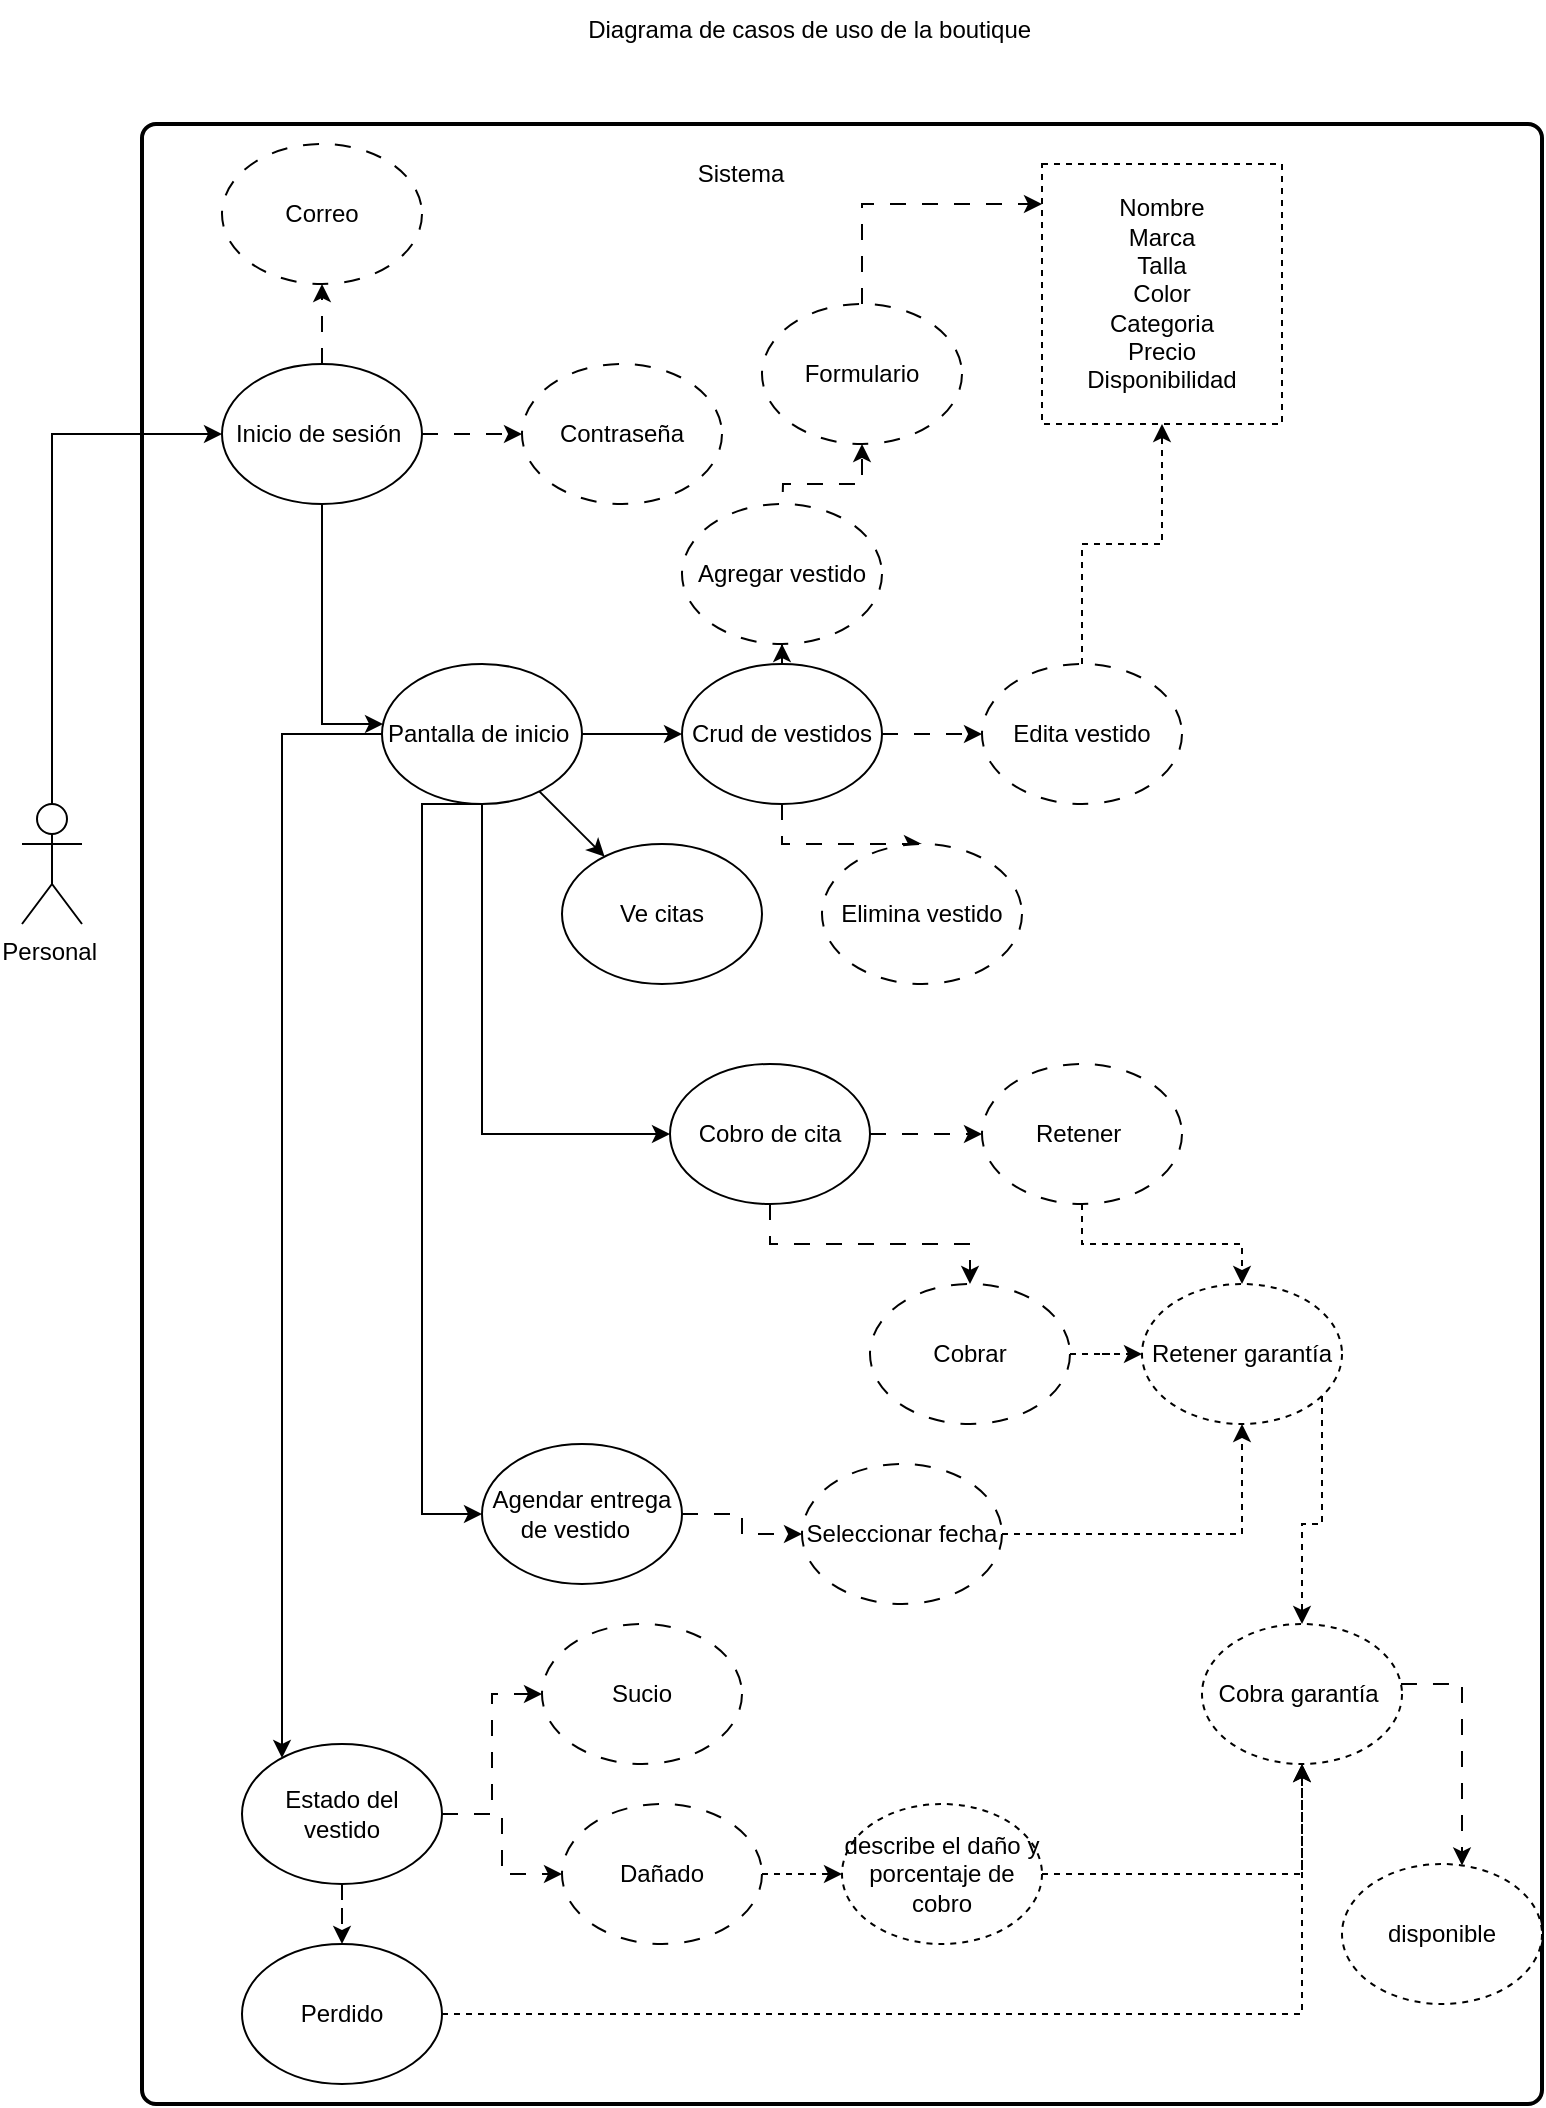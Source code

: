 <mxfile version="26.0.11">
  <diagram name="Página-1" id="OJxpJ-t3SnfRZFYEJdgB">
    <mxGraphModel dx="1552" dy="866" grid="1" gridSize="10" guides="1" tooltips="1" connect="1" arrows="1" fold="1" page="1" pageScale="1" pageWidth="827" pageHeight="1169" math="0" shadow="0">
      <root>
        <mxCell id="0" />
        <mxCell id="1" parent="0" />
        <mxCell id="ZvmLrsxPXgh_zqC1D_pc-1" value="" style="rounded=1;whiteSpace=wrap;html=1;absoluteArcSize=1;arcSize=14;strokeWidth=2;" vertex="1" parent="1">
          <mxGeometry x="80" y="130" width="700" height="990" as="geometry" />
        </mxCell>
        <mxCell id="ZvmLrsxPXgh_zqC1D_pc-3" value="Diagrama de casos de uso de la boutique&amp;nbsp;" style="text;html=1;align=center;verticalAlign=middle;resizable=0;points=[];autosize=1;strokeColor=none;fillColor=none;" vertex="1" parent="1">
          <mxGeometry x="290" y="68" width="250" height="30" as="geometry" />
        </mxCell>
        <mxCell id="ZvmLrsxPXgh_zqC1D_pc-9" style="edgeStyle=orthogonalEdgeStyle;rounded=0;orthogonalLoop=1;jettySize=auto;html=1;entryX=0;entryY=0.5;entryDx=0;entryDy=0;" edge="1" parent="1" source="ZvmLrsxPXgh_zqC1D_pc-4" target="ZvmLrsxPXgh_zqC1D_pc-8">
          <mxGeometry relative="1" as="geometry">
            <Array as="points">
              <mxPoint x="35" y="285" />
            </Array>
          </mxGeometry>
        </mxCell>
        <mxCell id="ZvmLrsxPXgh_zqC1D_pc-4" value="Personal&amp;nbsp;" style="shape=umlActor;verticalLabelPosition=bottom;verticalAlign=top;html=1;" vertex="1" parent="1">
          <mxGeometry x="20" y="470" width="30" height="60" as="geometry" />
        </mxCell>
        <mxCell id="ZvmLrsxPXgh_zqC1D_pc-7" value="Sistema" style="text;html=1;align=center;verticalAlign=middle;resizable=0;points=[];autosize=1;strokeColor=none;fillColor=none;" vertex="1" parent="1">
          <mxGeometry x="344" y="140" width="70" height="30" as="geometry" />
        </mxCell>
        <mxCell id="ZvmLrsxPXgh_zqC1D_pc-11" value="" style="edgeStyle=orthogonalEdgeStyle;rounded=0;orthogonalLoop=1;jettySize=auto;html=1;dashed=1;dashPattern=8 8;" edge="1" parent="1" source="ZvmLrsxPXgh_zqC1D_pc-8" target="ZvmLrsxPXgh_zqC1D_pc-10">
          <mxGeometry relative="1" as="geometry" />
        </mxCell>
        <mxCell id="ZvmLrsxPXgh_zqC1D_pc-13" value="" style="edgeStyle=orthogonalEdgeStyle;rounded=0;orthogonalLoop=1;jettySize=auto;html=1;dashed=1;dashPattern=8 8;" edge="1" parent="1" source="ZvmLrsxPXgh_zqC1D_pc-8" target="ZvmLrsxPXgh_zqC1D_pc-12">
          <mxGeometry relative="1" as="geometry" />
        </mxCell>
        <mxCell id="ZvmLrsxPXgh_zqC1D_pc-15" value="" style="edgeStyle=orthogonalEdgeStyle;rounded=0;orthogonalLoop=1;jettySize=auto;html=1;" edge="1" parent="1" source="ZvmLrsxPXgh_zqC1D_pc-8" target="ZvmLrsxPXgh_zqC1D_pc-14">
          <mxGeometry relative="1" as="geometry">
            <Array as="points">
              <mxPoint x="170" y="430" />
            </Array>
          </mxGeometry>
        </mxCell>
        <mxCell id="ZvmLrsxPXgh_zqC1D_pc-8" value="Inicio de sesión&amp;nbsp;" style="ellipse;whiteSpace=wrap;html=1;" vertex="1" parent="1">
          <mxGeometry x="120" y="250" width="100" height="70" as="geometry" />
        </mxCell>
        <mxCell id="ZvmLrsxPXgh_zqC1D_pc-10" value="Correo" style="ellipse;whiteSpace=wrap;html=1;dashed=1;dashPattern=8 8;" vertex="1" parent="1">
          <mxGeometry x="120" y="140" width="100" height="70" as="geometry" />
        </mxCell>
        <mxCell id="ZvmLrsxPXgh_zqC1D_pc-12" value="Contraseña" style="ellipse;whiteSpace=wrap;html=1;dashed=1;dashPattern=8 8;" vertex="1" parent="1">
          <mxGeometry x="270" y="250" width="100" height="70" as="geometry" />
        </mxCell>
        <mxCell id="ZvmLrsxPXgh_zqC1D_pc-17" value="" style="edgeStyle=orthogonalEdgeStyle;rounded=0;orthogonalLoop=1;jettySize=auto;html=1;" edge="1" parent="1" source="ZvmLrsxPXgh_zqC1D_pc-14" target="ZvmLrsxPXgh_zqC1D_pc-16">
          <mxGeometry relative="1" as="geometry" />
        </mxCell>
        <mxCell id="ZvmLrsxPXgh_zqC1D_pc-36" value="" style="edgeStyle=orthogonalEdgeStyle;rounded=0;orthogonalLoop=1;jettySize=auto;html=1;" edge="1" parent="1" source="ZvmLrsxPXgh_zqC1D_pc-14" target="ZvmLrsxPXgh_zqC1D_pc-35">
          <mxGeometry relative="1" as="geometry">
            <Array as="points">
              <mxPoint x="300" y="460" />
              <mxPoint x="300" y="460" />
            </Array>
          </mxGeometry>
        </mxCell>
        <mxCell id="ZvmLrsxPXgh_zqC1D_pc-40" value="" style="edgeStyle=orthogonalEdgeStyle;rounded=0;orthogonalLoop=1;jettySize=auto;html=1;" edge="1" parent="1" source="ZvmLrsxPXgh_zqC1D_pc-14" target="ZvmLrsxPXgh_zqC1D_pc-39">
          <mxGeometry relative="1" as="geometry">
            <Array as="points">
              <mxPoint x="250" y="635" />
            </Array>
          </mxGeometry>
        </mxCell>
        <mxCell id="ZvmLrsxPXgh_zqC1D_pc-48" value="" style="edgeStyle=orthogonalEdgeStyle;rounded=0;orthogonalLoop=1;jettySize=auto;html=1;exitX=0.5;exitY=1;exitDx=0;exitDy=0;" edge="1" parent="1" source="ZvmLrsxPXgh_zqC1D_pc-14" target="ZvmLrsxPXgh_zqC1D_pc-47">
          <mxGeometry relative="1" as="geometry">
            <mxPoint x="290" y="530" as="sourcePoint" />
            <Array as="points">
              <mxPoint x="220" y="470" />
              <mxPoint x="220" y="825" />
            </Array>
          </mxGeometry>
        </mxCell>
        <mxCell id="ZvmLrsxPXgh_zqC1D_pc-57" value="" style="edgeStyle=orthogonalEdgeStyle;rounded=0;orthogonalLoop=1;jettySize=auto;html=1;" edge="1" parent="1" source="ZvmLrsxPXgh_zqC1D_pc-14" target="ZvmLrsxPXgh_zqC1D_pc-56">
          <mxGeometry relative="1" as="geometry">
            <Array as="points">
              <mxPoint x="150" y="435" />
            </Array>
          </mxGeometry>
        </mxCell>
        <mxCell id="ZvmLrsxPXgh_zqC1D_pc-14" value="Pantalla de inicio&amp;nbsp;" style="ellipse;whiteSpace=wrap;html=1;" vertex="1" parent="1">
          <mxGeometry x="200" y="400" width="100" height="70" as="geometry" />
        </mxCell>
        <mxCell id="ZvmLrsxPXgh_zqC1D_pc-23" value="" style="edgeStyle=orthogonalEdgeStyle;rounded=0;orthogonalLoop=1;jettySize=auto;html=1;" edge="1" parent="1" source="ZvmLrsxPXgh_zqC1D_pc-16" target="ZvmLrsxPXgh_zqC1D_pc-22">
          <mxGeometry relative="1" as="geometry" />
        </mxCell>
        <mxCell id="ZvmLrsxPXgh_zqC1D_pc-30" value="" style="edgeStyle=orthogonalEdgeStyle;rounded=0;orthogonalLoop=1;jettySize=auto;html=1;dashed=1;dashPattern=8 8;" edge="1" parent="1" source="ZvmLrsxPXgh_zqC1D_pc-16" target="ZvmLrsxPXgh_zqC1D_pc-29">
          <mxGeometry relative="1" as="geometry" />
        </mxCell>
        <mxCell id="ZvmLrsxPXgh_zqC1D_pc-34" value="" style="edgeStyle=orthogonalEdgeStyle;rounded=0;orthogonalLoop=1;jettySize=auto;html=1;dashed=1;dashPattern=8 8;" edge="1" parent="1" source="ZvmLrsxPXgh_zqC1D_pc-16" target="ZvmLrsxPXgh_zqC1D_pc-33">
          <mxGeometry relative="1" as="geometry" />
        </mxCell>
        <mxCell id="ZvmLrsxPXgh_zqC1D_pc-16" value="Crud de vestidos" style="ellipse;whiteSpace=wrap;html=1;" vertex="1" parent="1">
          <mxGeometry x="350" y="400" width="100" height="70" as="geometry" />
        </mxCell>
        <mxCell id="ZvmLrsxPXgh_zqC1D_pc-26" value="" style="edgeStyle=orthogonalEdgeStyle;rounded=0;orthogonalLoop=1;jettySize=auto;html=1;dashed=1;dashPattern=8 8;" edge="1" parent="1" target="ZvmLrsxPXgh_zqC1D_pc-25">
          <mxGeometry relative="1" as="geometry">
            <mxPoint x="400" y="330" as="sourcePoint" />
          </mxGeometry>
        </mxCell>
        <mxCell id="ZvmLrsxPXgh_zqC1D_pc-22" value="Agregar vestido" style="ellipse;whiteSpace=wrap;html=1;dashed=1;dashPattern=8 8;" vertex="1" parent="1">
          <mxGeometry x="350" y="320" width="100" height="70" as="geometry" />
        </mxCell>
        <mxCell id="ZvmLrsxPXgh_zqC1D_pc-28" value="" style="edgeStyle=orthogonalEdgeStyle;rounded=0;orthogonalLoop=1;jettySize=auto;html=1;dashed=1;dashPattern=8 8;" edge="1" parent="1" source="ZvmLrsxPXgh_zqC1D_pc-25" target="ZvmLrsxPXgh_zqC1D_pc-27">
          <mxGeometry relative="1" as="geometry">
            <Array as="points">
              <mxPoint x="440" y="170" />
            </Array>
          </mxGeometry>
        </mxCell>
        <mxCell id="ZvmLrsxPXgh_zqC1D_pc-25" value="Formulario" style="ellipse;whiteSpace=wrap;html=1;dashed=1;dashPattern=8 8;" vertex="1" parent="1">
          <mxGeometry x="390" y="220" width="100" height="70" as="geometry" />
        </mxCell>
        <mxCell id="ZvmLrsxPXgh_zqC1D_pc-27" value="Nombre&lt;div&gt;Marca&lt;/div&gt;&lt;div&gt;Talla&lt;/div&gt;&lt;div&gt;Color&lt;/div&gt;&lt;div&gt;Categoria&lt;/div&gt;&lt;div&gt;Precio&lt;/div&gt;&lt;div&gt;Disponibilidad&lt;/div&gt;" style="whiteSpace=wrap;html=1;dashed=1;" vertex="1" parent="1">
          <mxGeometry x="530" y="150" width="120" height="130" as="geometry" />
        </mxCell>
        <mxCell id="ZvmLrsxPXgh_zqC1D_pc-32" style="edgeStyle=orthogonalEdgeStyle;rounded=0;orthogonalLoop=1;jettySize=auto;html=1;entryX=0.5;entryY=1;entryDx=0;entryDy=0;dashed=1;" edge="1" parent="1" source="ZvmLrsxPXgh_zqC1D_pc-29" target="ZvmLrsxPXgh_zqC1D_pc-27">
          <mxGeometry relative="1" as="geometry" />
        </mxCell>
        <mxCell id="ZvmLrsxPXgh_zqC1D_pc-29" value="Edita vestido" style="ellipse;whiteSpace=wrap;html=1;dashed=1;dashPattern=8 8;" vertex="1" parent="1">
          <mxGeometry x="500" y="400" width="100" height="70" as="geometry" />
        </mxCell>
        <mxCell id="ZvmLrsxPXgh_zqC1D_pc-33" value="Elimina vestido" style="ellipse;whiteSpace=wrap;html=1;dashed=1;dashPattern=8 8;" vertex="1" parent="1">
          <mxGeometry x="420" y="490" width="100" height="70" as="geometry" />
        </mxCell>
        <mxCell id="ZvmLrsxPXgh_zqC1D_pc-35" value="Ve citas" style="ellipse;whiteSpace=wrap;html=1;" vertex="1" parent="1">
          <mxGeometry x="290" y="490" width="100" height="70" as="geometry" />
        </mxCell>
        <mxCell id="ZvmLrsxPXgh_zqC1D_pc-43" style="edgeStyle=orthogonalEdgeStyle;rounded=0;orthogonalLoop=1;jettySize=auto;html=1;dashed=1;dashPattern=8 8;" edge="1" parent="1" source="ZvmLrsxPXgh_zqC1D_pc-39" target="ZvmLrsxPXgh_zqC1D_pc-41">
          <mxGeometry relative="1" as="geometry" />
        </mxCell>
        <mxCell id="ZvmLrsxPXgh_zqC1D_pc-45" value="" style="edgeStyle=orthogonalEdgeStyle;rounded=0;orthogonalLoop=1;jettySize=auto;html=1;dashed=1;dashPattern=8 8;" edge="1" parent="1" source="ZvmLrsxPXgh_zqC1D_pc-39" target="ZvmLrsxPXgh_zqC1D_pc-44">
          <mxGeometry relative="1" as="geometry" />
        </mxCell>
        <mxCell id="ZvmLrsxPXgh_zqC1D_pc-39" value="Cobro de cita" style="ellipse;whiteSpace=wrap;html=1;" vertex="1" parent="1">
          <mxGeometry x="344" y="600" width="100" height="70" as="geometry" />
        </mxCell>
        <mxCell id="ZvmLrsxPXgh_zqC1D_pc-51" style="edgeStyle=orthogonalEdgeStyle;rounded=0;orthogonalLoop=1;jettySize=auto;html=1;dashed=1;" edge="1" parent="1" source="ZvmLrsxPXgh_zqC1D_pc-41" target="ZvmLrsxPXgh_zqC1D_pc-49">
          <mxGeometry relative="1" as="geometry" />
        </mxCell>
        <mxCell id="ZvmLrsxPXgh_zqC1D_pc-41" value="Retener&amp;nbsp;" style="ellipse;whiteSpace=wrap;html=1;dashed=1;dashPattern=8 8;" vertex="1" parent="1">
          <mxGeometry x="500" y="600" width="100" height="70" as="geometry" />
        </mxCell>
        <mxCell id="ZvmLrsxPXgh_zqC1D_pc-50" value="" style="edgeStyle=orthogonalEdgeStyle;rounded=0;orthogonalLoop=1;jettySize=auto;html=1;dashed=1;" edge="1" parent="1" source="ZvmLrsxPXgh_zqC1D_pc-44" target="ZvmLrsxPXgh_zqC1D_pc-49">
          <mxGeometry relative="1" as="geometry" />
        </mxCell>
        <mxCell id="ZvmLrsxPXgh_zqC1D_pc-44" value="Cobrar" style="ellipse;whiteSpace=wrap;html=1;dashed=1;dashPattern=8 8;" vertex="1" parent="1">
          <mxGeometry x="444" y="710" width="100" height="70" as="geometry" />
        </mxCell>
        <mxCell id="ZvmLrsxPXgh_zqC1D_pc-53" value="" style="edgeStyle=orthogonalEdgeStyle;rounded=0;orthogonalLoop=1;jettySize=auto;html=1;dashed=1;dashPattern=8 8;" edge="1" parent="1" source="ZvmLrsxPXgh_zqC1D_pc-47" target="ZvmLrsxPXgh_zqC1D_pc-52">
          <mxGeometry relative="1" as="geometry" />
        </mxCell>
        <mxCell id="ZvmLrsxPXgh_zqC1D_pc-47" value="Agendar entrega de vestido&amp;nbsp;&amp;nbsp;" style="ellipse;whiteSpace=wrap;html=1;" vertex="1" parent="1">
          <mxGeometry x="250" y="790" width="100" height="70" as="geometry" />
        </mxCell>
        <mxCell id="ZvmLrsxPXgh_zqC1D_pc-61" value="" style="edgeStyle=orthogonalEdgeStyle;rounded=0;orthogonalLoop=1;jettySize=auto;html=1;dashed=1;" edge="1" parent="1" source="ZvmLrsxPXgh_zqC1D_pc-49" target="ZvmLrsxPXgh_zqC1D_pc-60">
          <mxGeometry relative="1" as="geometry">
            <Array as="points">
              <mxPoint x="670" y="830" />
              <mxPoint x="660" y="830" />
            </Array>
          </mxGeometry>
        </mxCell>
        <mxCell id="ZvmLrsxPXgh_zqC1D_pc-49" value="Retener garantía" style="ellipse;whiteSpace=wrap;html=1;dashed=1;" vertex="1" parent="1">
          <mxGeometry x="580" y="710" width="100" height="70" as="geometry" />
        </mxCell>
        <mxCell id="ZvmLrsxPXgh_zqC1D_pc-54" style="edgeStyle=orthogonalEdgeStyle;rounded=0;orthogonalLoop=1;jettySize=auto;html=1;dashed=1;" edge="1" parent="1" source="ZvmLrsxPXgh_zqC1D_pc-52" target="ZvmLrsxPXgh_zqC1D_pc-49">
          <mxGeometry relative="1" as="geometry" />
        </mxCell>
        <mxCell id="ZvmLrsxPXgh_zqC1D_pc-52" value="Seleccionar fecha" style="ellipse;whiteSpace=wrap;html=1;dashed=1;dashPattern=8 8;" vertex="1" parent="1">
          <mxGeometry x="410" y="800" width="100" height="70" as="geometry" />
        </mxCell>
        <mxCell id="ZvmLrsxPXgh_zqC1D_pc-59" value="" style="edgeStyle=orthogonalEdgeStyle;rounded=0;orthogonalLoop=1;jettySize=auto;html=1;dashed=1;dashPattern=8 8;" edge="1" parent="1" source="ZvmLrsxPXgh_zqC1D_pc-56" target="ZvmLrsxPXgh_zqC1D_pc-58">
          <mxGeometry relative="1" as="geometry" />
        </mxCell>
        <mxCell id="ZvmLrsxPXgh_zqC1D_pc-65" value="" style="edgeStyle=orthogonalEdgeStyle;rounded=0;orthogonalLoop=1;jettySize=auto;html=1;dashed=1;dashPattern=8 8;" edge="1" parent="1" source="ZvmLrsxPXgh_zqC1D_pc-56" target="ZvmLrsxPXgh_zqC1D_pc-64">
          <mxGeometry relative="1" as="geometry" />
        </mxCell>
        <mxCell id="ZvmLrsxPXgh_zqC1D_pc-70" value="" style="edgeStyle=orthogonalEdgeStyle;rounded=0;orthogonalLoop=1;jettySize=auto;html=1;dashed=1;dashPattern=8 8;" edge="1" parent="1" source="ZvmLrsxPXgh_zqC1D_pc-56" target="ZvmLrsxPXgh_zqC1D_pc-69">
          <mxGeometry relative="1" as="geometry" />
        </mxCell>
        <mxCell id="ZvmLrsxPXgh_zqC1D_pc-56" value="Estado del vestido" style="ellipse;whiteSpace=wrap;html=1;" vertex="1" parent="1">
          <mxGeometry x="130" y="940" width="100" height="70" as="geometry" />
        </mxCell>
        <mxCell id="ZvmLrsxPXgh_zqC1D_pc-58" value="Sucio" style="ellipse;whiteSpace=wrap;html=1;dashed=1;dashPattern=8 8;" vertex="1" parent="1">
          <mxGeometry x="280" y="880" width="100" height="70" as="geometry" />
        </mxCell>
        <mxCell id="ZvmLrsxPXgh_zqC1D_pc-73" value="" style="edgeStyle=orthogonalEdgeStyle;rounded=0;orthogonalLoop=1;jettySize=auto;html=1;dashed=1;dashPattern=8 8;" edge="1" parent="1" source="ZvmLrsxPXgh_zqC1D_pc-60" target="ZvmLrsxPXgh_zqC1D_pc-72">
          <mxGeometry relative="1" as="geometry">
            <Array as="points">
              <mxPoint x="740" y="910" />
            </Array>
          </mxGeometry>
        </mxCell>
        <mxCell id="ZvmLrsxPXgh_zqC1D_pc-60" value="Cobra garantía&amp;nbsp;" style="ellipse;whiteSpace=wrap;html=1;dashed=1;" vertex="1" parent="1">
          <mxGeometry x="610" y="880" width="100" height="70" as="geometry" />
        </mxCell>
        <mxCell id="ZvmLrsxPXgh_zqC1D_pc-67" value="" style="edgeStyle=orthogonalEdgeStyle;rounded=0;orthogonalLoop=1;jettySize=auto;html=1;dashed=1;" edge="1" parent="1" source="ZvmLrsxPXgh_zqC1D_pc-64" target="ZvmLrsxPXgh_zqC1D_pc-66">
          <mxGeometry relative="1" as="geometry" />
        </mxCell>
        <mxCell id="ZvmLrsxPXgh_zqC1D_pc-64" value="Dañado" style="ellipse;whiteSpace=wrap;html=1;dashed=1;dashPattern=8 8;" vertex="1" parent="1">
          <mxGeometry x="290" y="970" width="100" height="70" as="geometry" />
        </mxCell>
        <mxCell id="ZvmLrsxPXgh_zqC1D_pc-68" style="edgeStyle=orthogonalEdgeStyle;rounded=0;orthogonalLoop=1;jettySize=auto;html=1;dashed=1;" edge="1" parent="1" source="ZvmLrsxPXgh_zqC1D_pc-66" target="ZvmLrsxPXgh_zqC1D_pc-60">
          <mxGeometry relative="1" as="geometry" />
        </mxCell>
        <mxCell id="ZvmLrsxPXgh_zqC1D_pc-66" value="describe el daño y porcentaje de cobro" style="ellipse;whiteSpace=wrap;html=1;dashed=1;" vertex="1" parent="1">
          <mxGeometry x="430" y="970" width="100" height="70" as="geometry" />
        </mxCell>
        <mxCell id="ZvmLrsxPXgh_zqC1D_pc-71" style="edgeStyle=orthogonalEdgeStyle;rounded=0;orthogonalLoop=1;jettySize=auto;html=1;dashed=1;" edge="1" parent="1" source="ZvmLrsxPXgh_zqC1D_pc-69" target="ZvmLrsxPXgh_zqC1D_pc-60">
          <mxGeometry relative="1" as="geometry" />
        </mxCell>
        <mxCell id="ZvmLrsxPXgh_zqC1D_pc-69" value="Perdido" style="ellipse;whiteSpace=wrap;html=1;" vertex="1" parent="1">
          <mxGeometry x="130" y="1040" width="100" height="70" as="geometry" />
        </mxCell>
        <mxCell id="ZvmLrsxPXgh_zqC1D_pc-72" value="disponible" style="ellipse;whiteSpace=wrap;html=1;dashed=1;" vertex="1" parent="1">
          <mxGeometry x="680" y="1000" width="100" height="70" as="geometry" />
        </mxCell>
      </root>
    </mxGraphModel>
  </diagram>
</mxfile>
